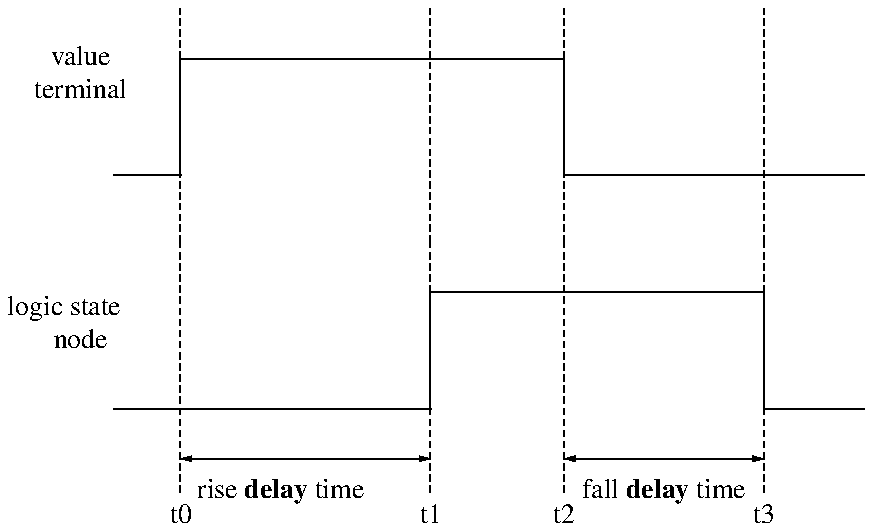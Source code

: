 ' \" @(#)mfig3.pic	 3.2	 11/03/88
.S -2
.PS 4.0i
scale = .1

"node" at (0.075000, 0.300000)
"logic state" at (0.060000, 0.330000)
"terminal" at (0.075000, 0.525000)
"value" at (0.075000, 0.555000)
line dashed from (0.165000, 0.390000) to (0.165000, 0.600000)
line dashed from (0.390000, 0.390000) to (0.390000, 0.600000)
line dashed from (0.510000, 0.390000) to (0.510000, 0.600000)
line dashed from (0.690000, 0.390000) to (0.690000, 0.600000)
"t3" at (0.690000, 0.142500)
"t2" at (0.510000, 0.142500)
"t1" at (0.390000, 0.142500)
"t0" at (0.165000, 0.142500)
line dashed from (0.690000, 0.165000) to (0.690000, 0.390000)
line dashed from (0.510000, 0.165000) to (0.510000, 0.390000)
line dashed from (0.390000, 0.165000) to (0.390000, 0.390000)
line dashed from (0.165000, 0.165000) to (0.165000, 0.390000)
arrow from (0.285000, 0.195000) to (0.165000, 0.195000)
arrow from (0.585000, 0.195000) to (0.690000, 0.195000)
arrow from (0.585000, 0.195000) to (0.510000, 0.195000)
arrow from (0.285000, 0.195000) to (0.390000, 0.195000)
"fall \fBdelay\fP time" at (0.600000, 0.165000)
"rise \fBdelay\fP time" at (0.255000, 0.165000)
line solid from (0.105000, 0.240000) to (0.135000, 0.240000)
line solid from (0.105000, 0.450000) to (0.142500, 0.450000)
line solid from (0.510000, 0.450000) to (0.780000, 0.450000)
line solid from (0.510000, 0.555000) to (0.510000, 0.450000)
line solid from (0.165000, 0.555000) to (0.510000, 0.555000)
line solid from (0.165000, 0.450000) to (0.165000, 0.555000)
line solid from (0.135000, 0.450000) to (0.165000, 0.450000)
line solid from (0.750000, 0.240000) to (0.765000, 0.240000)
line solid from (0.690000, 0.240000) to (0.780000, 0.240000)
line solid from (0.690000, 0.345000) to (0.690000, 0.240000)
line solid from (0.390000, 0.345000) to (0.690000, 0.345000)
line solid from (0.390000, 0.240000) to (0.390000, 0.345000)
line solid from (0.135000, 0.240000) to (0.390000, 0.240000)
.PE
.S
